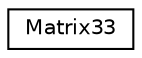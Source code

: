 digraph "Graphical Class Hierarchy"
{
  edge [fontname="Helvetica",fontsize="10",labelfontname="Helvetica",labelfontsize="10"];
  node [fontname="Helvetica",fontsize="10",shape=record];
  rankdir="LR";
  Node1 [label="Matrix33",height=0.2,width=0.4,color="black", fillcolor="white", style="filled",URL="$structMatrix33.html"];
}
